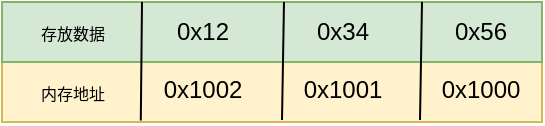 <mxfile version="22.0.5" type="github">
  <diagram name="第 1 页" id="FBt-Wr3wJZx8jzVxM73h">
    <mxGraphModel dx="470" dy="277" grid="1" gridSize="10" guides="1" tooltips="1" connect="1" arrows="1" fold="1" page="1" pageScale="1" pageWidth="827" pageHeight="1169" math="0" shadow="0">
      <root>
        <mxCell id="0" />
        <mxCell id="1" parent="0" />
        <mxCell id="o5TcxJxfrMVd5Cy_j37Z-21" value="" style="rounded=0;whiteSpace=wrap;html=1;fillColor=#fff2cc;strokeColor=#d6b656;" vertex="1" parent="1">
          <mxGeometry x="145" y="200" width="270" height="30" as="geometry" />
        </mxCell>
        <mxCell id="o5TcxJxfrMVd5Cy_j37Z-1" value="" style="rounded=0;whiteSpace=wrap;html=1;fillColor=#d5e8d4;strokeColor=#82b366;" vertex="1" parent="1">
          <mxGeometry x="145" y="170" width="270" height="30" as="geometry" />
        </mxCell>
        <mxCell id="o5TcxJxfrMVd5Cy_j37Z-10" value="&lt;font style=&quot;font-size: 8px;&quot;&gt;存放数据&lt;/font&gt;" style="text;html=1;align=center;verticalAlign=middle;resizable=0;points=[];autosize=1;strokeColor=none;fillColor=none;" vertex="1" parent="1">
          <mxGeometry x="145" y="170" width="70" height="30" as="geometry" />
        </mxCell>
        <mxCell id="o5TcxJxfrMVd5Cy_j37Z-11" value="&lt;font style=&quot;font-size: 8px;&quot;&gt;内存地址&lt;/font&gt;" style="text;html=1;align=center;verticalAlign=middle;resizable=0;points=[];autosize=1;strokeColor=none;fillColor=none;" vertex="1" parent="1">
          <mxGeometry x="145" y="200" width="70" height="30" as="geometry" />
        </mxCell>
        <mxCell id="o5TcxJxfrMVd5Cy_j37Z-12" value="0x12" style="text;html=1;align=center;verticalAlign=middle;resizable=0;points=[];autosize=1;strokeColor=none;fillColor=none;" vertex="1" parent="1">
          <mxGeometry x="220" y="170" width="50" height="30" as="geometry" />
        </mxCell>
        <mxCell id="o5TcxJxfrMVd5Cy_j37Z-14" value="0x1002" style="text;html=1;align=center;verticalAlign=middle;resizable=0;points=[];autosize=1;strokeColor=none;fillColor=none;" vertex="1" parent="1">
          <mxGeometry x="215" y="199" width="60" height="30" as="geometry" />
        </mxCell>
        <mxCell id="o5TcxJxfrMVd5Cy_j37Z-16" value="0x1001" style="text;html=1;align=center;verticalAlign=middle;resizable=0;points=[];autosize=1;strokeColor=none;fillColor=none;" vertex="1" parent="1">
          <mxGeometry x="285" y="199" width="60" height="30" as="geometry" />
        </mxCell>
        <mxCell id="o5TcxJxfrMVd5Cy_j37Z-17" value="0x1000" style="text;html=1;align=center;verticalAlign=middle;resizable=0;points=[];autosize=1;strokeColor=none;fillColor=none;" vertex="1" parent="1">
          <mxGeometry x="354" y="199" width="60" height="30" as="geometry" />
        </mxCell>
        <mxCell id="o5TcxJxfrMVd5Cy_j37Z-18" value="0x34" style="text;html=1;align=center;verticalAlign=middle;resizable=0;points=[];autosize=1;strokeColor=none;fillColor=none;" vertex="1" parent="1">
          <mxGeometry x="290" y="170" width="50" height="30" as="geometry" />
        </mxCell>
        <mxCell id="o5TcxJxfrMVd5Cy_j37Z-19" value="0x56" style="text;html=1;align=center;verticalAlign=middle;resizable=0;points=[];autosize=1;strokeColor=none;fillColor=none;" vertex="1" parent="1">
          <mxGeometry x="359" y="170" width="50" height="30" as="geometry" />
        </mxCell>
        <mxCell id="o5TcxJxfrMVd5Cy_j37Z-22" value="" style="endArrow=none;html=1;rounded=0;exitX=-0.01;exitY=1.01;exitDx=0;exitDy=0;exitPerimeter=0;" edge="1" parent="1" source="o5TcxJxfrMVd5Cy_j37Z-14">
          <mxGeometry width="50" height="50" relative="1" as="geometry">
            <mxPoint x="215" y="220" as="sourcePoint" />
            <mxPoint x="215" y="170" as="targetPoint" />
          </mxGeometry>
        </mxCell>
        <mxCell id="o5TcxJxfrMVd5Cy_j37Z-24" value="" style="endArrow=none;html=1;rounded=0;exitX=-0.01;exitY=1.01;exitDx=0;exitDy=0;exitPerimeter=0;" edge="1" parent="1">
          <mxGeometry width="50" height="50" relative="1" as="geometry">
            <mxPoint x="285" y="229" as="sourcePoint" />
            <mxPoint x="286" y="170" as="targetPoint" />
          </mxGeometry>
        </mxCell>
        <mxCell id="o5TcxJxfrMVd5Cy_j37Z-25" value="" style="endArrow=none;html=1;rounded=0;exitX=-0.01;exitY=1.01;exitDx=0;exitDy=0;exitPerimeter=0;" edge="1" parent="1">
          <mxGeometry width="50" height="50" relative="1" as="geometry">
            <mxPoint x="354" y="229" as="sourcePoint" />
            <mxPoint x="355" y="170" as="targetPoint" />
          </mxGeometry>
        </mxCell>
      </root>
    </mxGraphModel>
  </diagram>
</mxfile>
